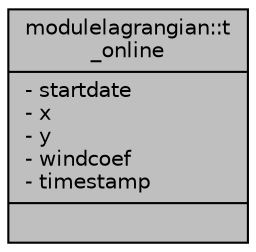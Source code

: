 digraph "modulelagrangian::t_online"
{
 // LATEX_PDF_SIZE
  edge [fontname="Helvetica",fontsize="10",labelfontname="Helvetica",labelfontsize="10"];
  node [fontname="Helvetica",fontsize="10",shape=record];
  Node1 [label="{modulelagrangian::t\l_online\n|- startdate\l- x\l- y\l- windcoef\l- timestamp\l|}",height=0.2,width=0.4,color="black", fillcolor="grey75", style="filled", fontcolor="black",tooltip=" "];
}
